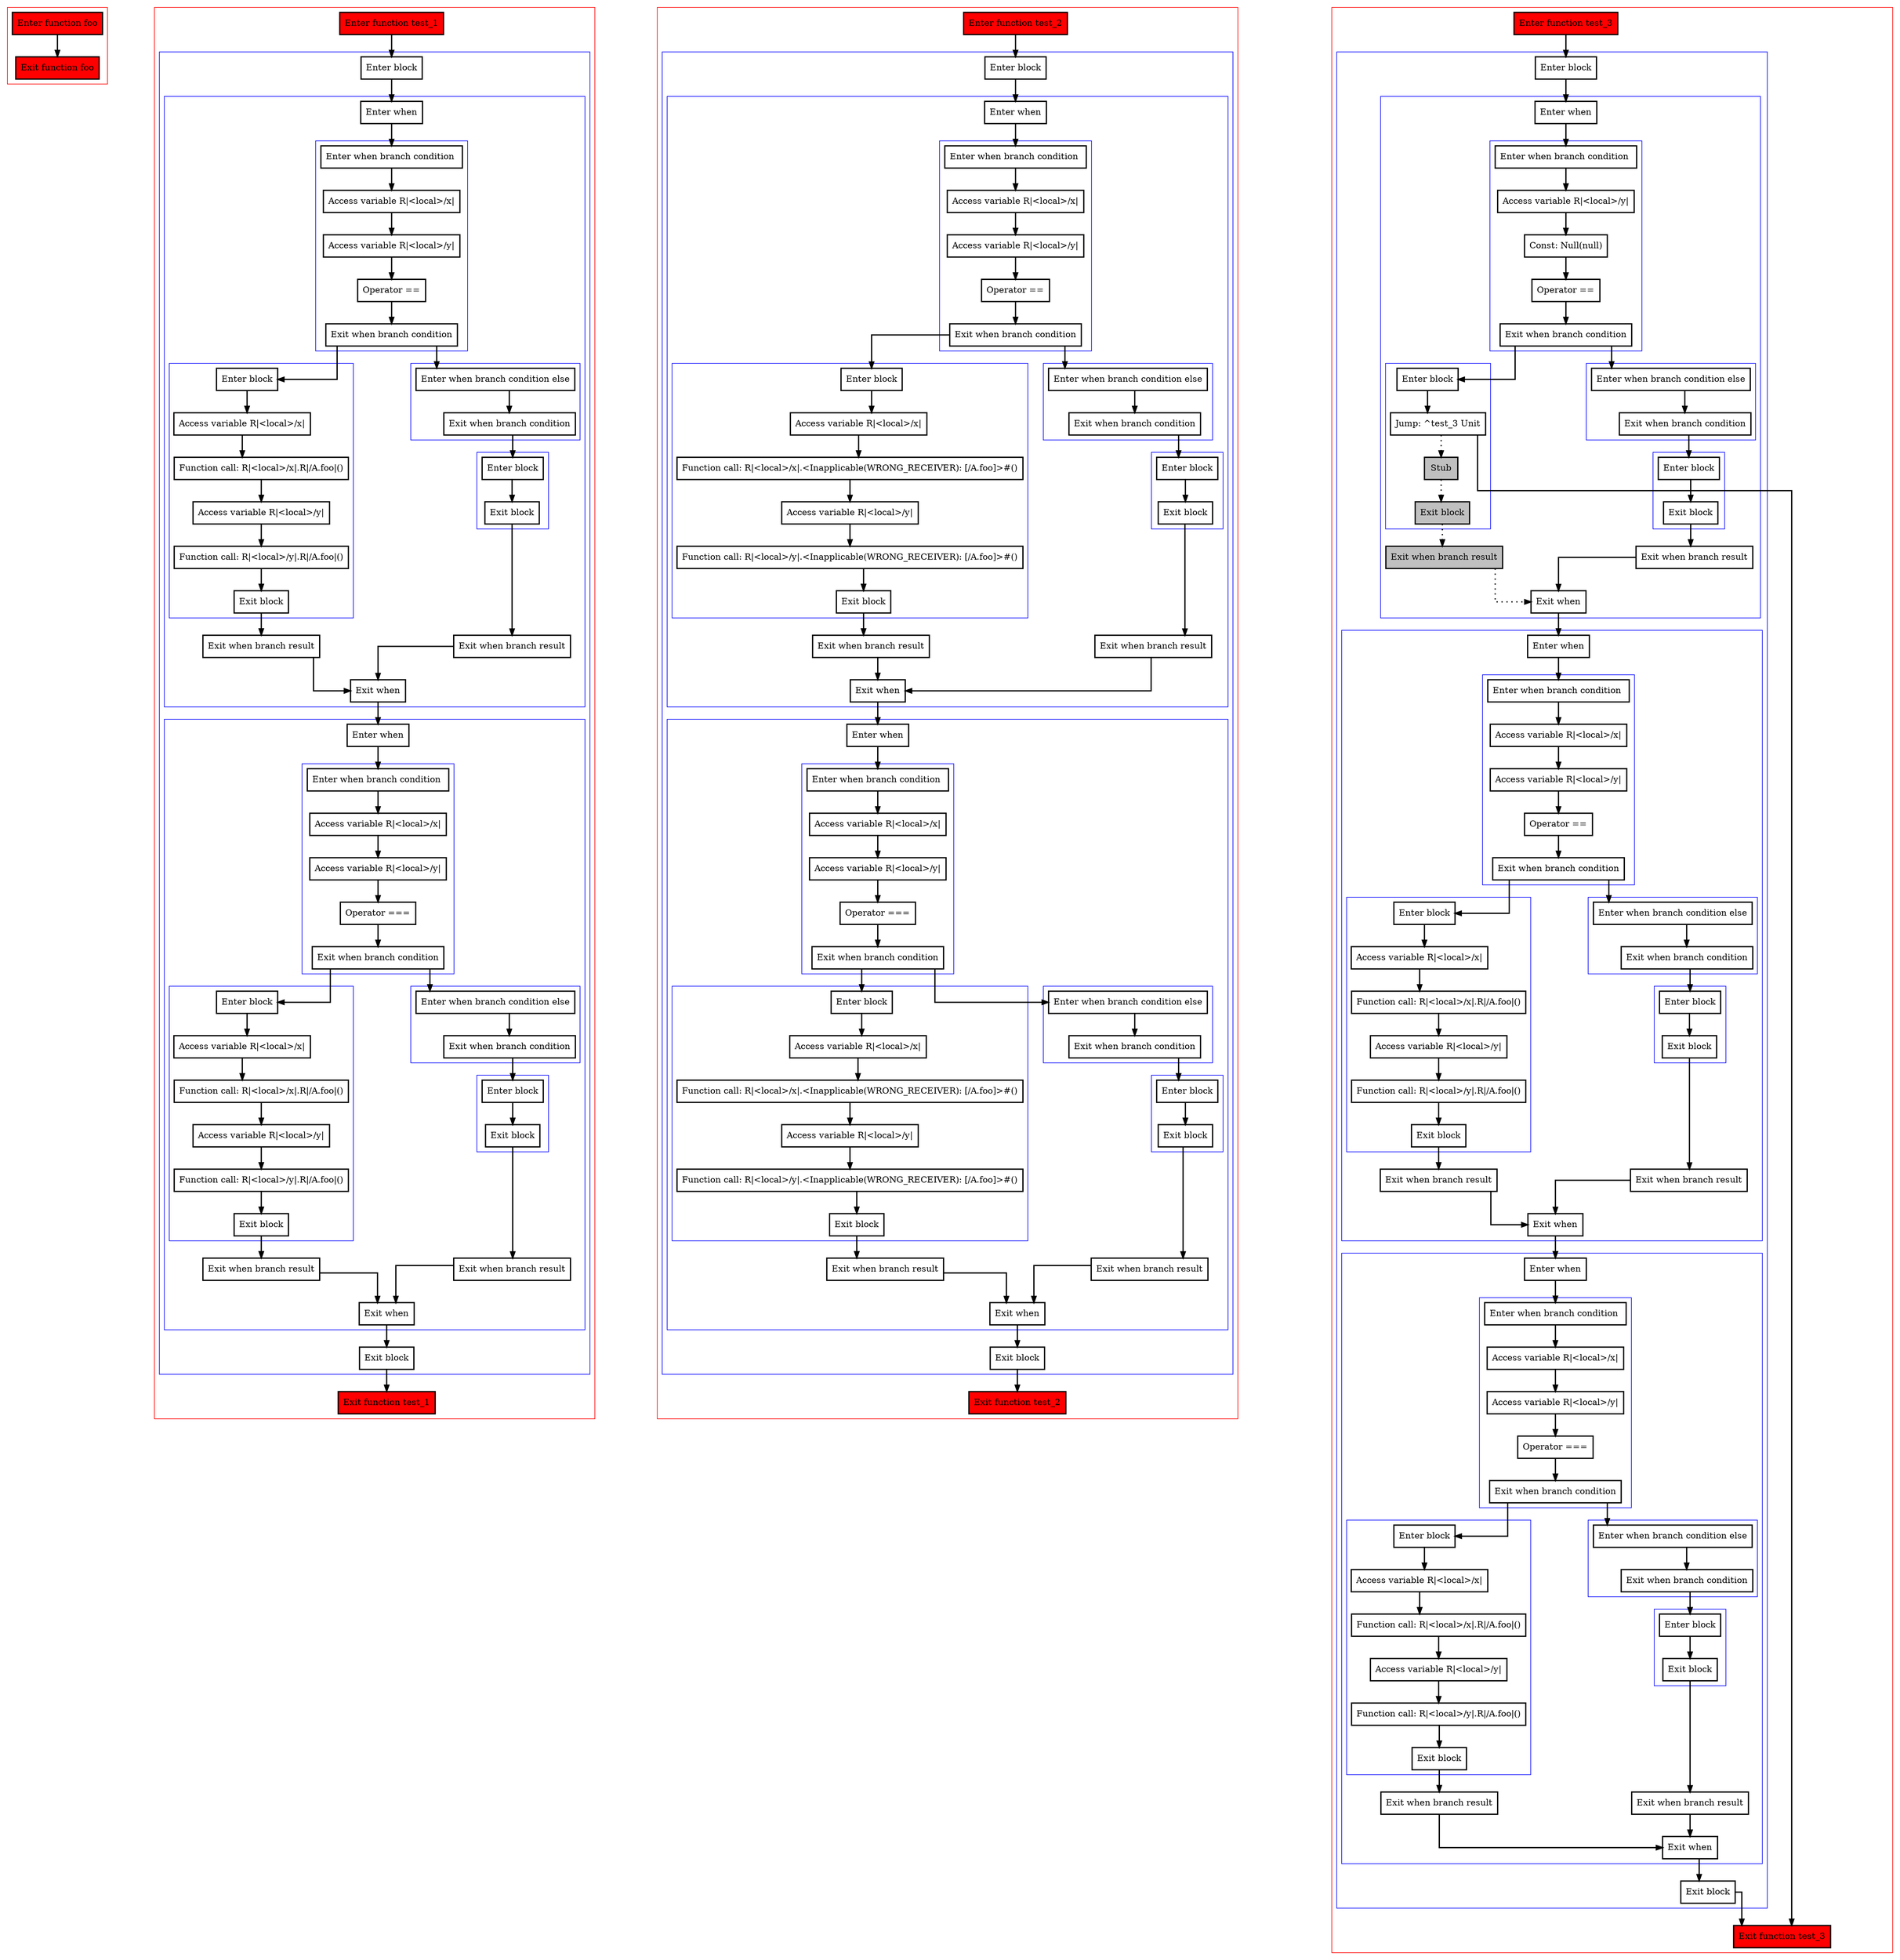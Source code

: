 digraph equalsAndIdentity_kt {
  graph [splines=ortho nodesep=3]
  node [shape=box penwidth=2]
  edge [penwidth=2]

  subgraph cluster_0 {
    color=red
    0 [label="Enter function foo" style="filled" fillcolor=red];
    1 [label="Exit function foo" style="filled" fillcolor=red];
  }

  0 -> {1};

  subgraph cluster_1 {
    color=red
    2 [label="Enter function test_1" style="filled" fillcolor=red];
    subgraph cluster_2 {
      color=blue
      3 [label="Enter block"];
      subgraph cluster_3 {
        color=blue
        4 [label="Enter when"];
        subgraph cluster_4 {
          color=blue
          5 [label="Enter when branch condition "];
          6 [label="Access variable R|<local>/x|"];
          7 [label="Access variable R|<local>/y|"];
          8 [label="Operator =="];
          9 [label="Exit when branch condition"];
        }
        subgraph cluster_5 {
          color=blue
          10 [label="Enter block"];
          11 [label="Access variable R|<local>/x|"];
          12 [label="Function call: R|<local>/x|.R|/A.foo|()"];
          13 [label="Access variable R|<local>/y|"];
          14 [label="Function call: R|<local>/y|.R|/A.foo|()"];
          15 [label="Exit block"];
        }
        16 [label="Exit when branch result"];
        subgraph cluster_6 {
          color=blue
          17 [label="Enter when branch condition else"];
          18 [label="Exit when branch condition"];
        }
        subgraph cluster_7 {
          color=blue
          19 [label="Enter block"];
          20 [label="Exit block"];
        }
        21 [label="Exit when branch result"];
        22 [label="Exit when"];
      }
      subgraph cluster_8 {
        color=blue
        23 [label="Enter when"];
        subgraph cluster_9 {
          color=blue
          24 [label="Enter when branch condition "];
          25 [label="Access variable R|<local>/x|"];
          26 [label="Access variable R|<local>/y|"];
          27 [label="Operator ==="];
          28 [label="Exit when branch condition"];
        }
        subgraph cluster_10 {
          color=blue
          29 [label="Enter block"];
          30 [label="Access variable R|<local>/x|"];
          31 [label="Function call: R|<local>/x|.R|/A.foo|()"];
          32 [label="Access variable R|<local>/y|"];
          33 [label="Function call: R|<local>/y|.R|/A.foo|()"];
          34 [label="Exit block"];
        }
        35 [label="Exit when branch result"];
        subgraph cluster_11 {
          color=blue
          36 [label="Enter when branch condition else"];
          37 [label="Exit when branch condition"];
        }
        subgraph cluster_12 {
          color=blue
          38 [label="Enter block"];
          39 [label="Exit block"];
        }
        40 [label="Exit when branch result"];
        41 [label="Exit when"];
      }
      42 [label="Exit block"];
    }
    43 [label="Exit function test_1" style="filled" fillcolor=red];
  }

  2 -> {3};
  3 -> {4};
  4 -> {5};
  5 -> {6};
  6 -> {7};
  7 -> {8};
  8 -> {9};
  9 -> {10 17};
  10 -> {11};
  11 -> {12};
  12 -> {13};
  13 -> {14};
  14 -> {15};
  15 -> {16};
  16 -> {22};
  17 -> {18};
  18 -> {19};
  19 -> {20};
  20 -> {21};
  21 -> {22};
  22 -> {23};
  23 -> {24};
  24 -> {25};
  25 -> {26};
  26 -> {27};
  27 -> {28};
  28 -> {29 36};
  29 -> {30};
  30 -> {31};
  31 -> {32};
  32 -> {33};
  33 -> {34};
  34 -> {35};
  35 -> {41};
  36 -> {37};
  37 -> {38};
  38 -> {39};
  39 -> {40};
  40 -> {41};
  41 -> {42};
  42 -> {43};

  subgraph cluster_13 {
    color=red
    44 [label="Enter function test_2" style="filled" fillcolor=red];
    subgraph cluster_14 {
      color=blue
      45 [label="Enter block"];
      subgraph cluster_15 {
        color=blue
        46 [label="Enter when"];
        subgraph cluster_16 {
          color=blue
          47 [label="Enter when branch condition "];
          48 [label="Access variable R|<local>/x|"];
          49 [label="Access variable R|<local>/y|"];
          50 [label="Operator =="];
          51 [label="Exit when branch condition"];
        }
        subgraph cluster_17 {
          color=blue
          52 [label="Enter block"];
          53 [label="Access variable R|<local>/x|"];
          54 [label="Function call: R|<local>/x|.<Inapplicable(WRONG_RECEIVER): [/A.foo]>#()"];
          55 [label="Access variable R|<local>/y|"];
          56 [label="Function call: R|<local>/y|.<Inapplicable(WRONG_RECEIVER): [/A.foo]>#()"];
          57 [label="Exit block"];
        }
        58 [label="Exit when branch result"];
        subgraph cluster_18 {
          color=blue
          59 [label="Enter when branch condition else"];
          60 [label="Exit when branch condition"];
        }
        subgraph cluster_19 {
          color=blue
          61 [label="Enter block"];
          62 [label="Exit block"];
        }
        63 [label="Exit when branch result"];
        64 [label="Exit when"];
      }
      subgraph cluster_20 {
        color=blue
        65 [label="Enter when"];
        subgraph cluster_21 {
          color=blue
          66 [label="Enter when branch condition "];
          67 [label="Access variable R|<local>/x|"];
          68 [label="Access variable R|<local>/y|"];
          69 [label="Operator ==="];
          70 [label="Exit when branch condition"];
        }
        subgraph cluster_22 {
          color=blue
          71 [label="Enter block"];
          72 [label="Access variable R|<local>/x|"];
          73 [label="Function call: R|<local>/x|.<Inapplicable(WRONG_RECEIVER): [/A.foo]>#()"];
          74 [label="Access variable R|<local>/y|"];
          75 [label="Function call: R|<local>/y|.<Inapplicable(WRONG_RECEIVER): [/A.foo]>#()"];
          76 [label="Exit block"];
        }
        77 [label="Exit when branch result"];
        subgraph cluster_23 {
          color=blue
          78 [label="Enter when branch condition else"];
          79 [label="Exit when branch condition"];
        }
        subgraph cluster_24 {
          color=blue
          80 [label="Enter block"];
          81 [label="Exit block"];
        }
        82 [label="Exit when branch result"];
        83 [label="Exit when"];
      }
      84 [label="Exit block"];
    }
    85 [label="Exit function test_2" style="filled" fillcolor=red];
  }

  44 -> {45};
  45 -> {46};
  46 -> {47};
  47 -> {48};
  48 -> {49};
  49 -> {50};
  50 -> {51};
  51 -> {52 59};
  52 -> {53};
  53 -> {54};
  54 -> {55};
  55 -> {56};
  56 -> {57};
  57 -> {58};
  58 -> {64};
  59 -> {60};
  60 -> {61};
  61 -> {62};
  62 -> {63};
  63 -> {64};
  64 -> {65};
  65 -> {66};
  66 -> {67};
  67 -> {68};
  68 -> {69};
  69 -> {70};
  70 -> {71 78};
  71 -> {72};
  72 -> {73};
  73 -> {74};
  74 -> {75};
  75 -> {76};
  76 -> {77};
  77 -> {83};
  78 -> {79};
  79 -> {80};
  80 -> {81};
  81 -> {82};
  82 -> {83};
  83 -> {84};
  84 -> {85};

  subgraph cluster_25 {
    color=red
    86 [label="Enter function test_3" style="filled" fillcolor=red];
    subgraph cluster_26 {
      color=blue
      87 [label="Enter block"];
      subgraph cluster_27 {
        color=blue
        88 [label="Enter when"];
        subgraph cluster_28 {
          color=blue
          89 [label="Enter when branch condition "];
          90 [label="Access variable R|<local>/y|"];
          91 [label="Const: Null(null)"];
          92 [label="Operator =="];
          93 [label="Exit when branch condition"];
        }
        subgraph cluster_29 {
          color=blue
          94 [label="Enter block"];
          95 [label="Jump: ^test_3 Unit"];
          96 [label="Stub" style="filled" fillcolor=gray];
          97 [label="Exit block" style="filled" fillcolor=gray];
        }
        98 [label="Exit when branch result" style="filled" fillcolor=gray];
        subgraph cluster_30 {
          color=blue
          99 [label="Enter when branch condition else"];
          100 [label="Exit when branch condition"];
        }
        subgraph cluster_31 {
          color=blue
          101 [label="Enter block"];
          102 [label="Exit block"];
        }
        103 [label="Exit when branch result"];
        104 [label="Exit when"];
      }
      subgraph cluster_32 {
        color=blue
        105 [label="Enter when"];
        subgraph cluster_33 {
          color=blue
          106 [label="Enter when branch condition "];
          107 [label="Access variable R|<local>/x|"];
          108 [label="Access variable R|<local>/y|"];
          109 [label="Operator =="];
          110 [label="Exit when branch condition"];
        }
        subgraph cluster_34 {
          color=blue
          111 [label="Enter block"];
          112 [label="Access variable R|<local>/x|"];
          113 [label="Function call: R|<local>/x|.R|/A.foo|()"];
          114 [label="Access variable R|<local>/y|"];
          115 [label="Function call: R|<local>/y|.R|/A.foo|()"];
          116 [label="Exit block"];
        }
        117 [label="Exit when branch result"];
        subgraph cluster_35 {
          color=blue
          118 [label="Enter when branch condition else"];
          119 [label="Exit when branch condition"];
        }
        subgraph cluster_36 {
          color=blue
          120 [label="Enter block"];
          121 [label="Exit block"];
        }
        122 [label="Exit when branch result"];
        123 [label="Exit when"];
      }
      subgraph cluster_37 {
        color=blue
        124 [label="Enter when"];
        subgraph cluster_38 {
          color=blue
          125 [label="Enter when branch condition "];
          126 [label="Access variable R|<local>/x|"];
          127 [label="Access variable R|<local>/y|"];
          128 [label="Operator ==="];
          129 [label="Exit when branch condition"];
        }
        subgraph cluster_39 {
          color=blue
          130 [label="Enter block"];
          131 [label="Access variable R|<local>/x|"];
          132 [label="Function call: R|<local>/x|.R|/A.foo|()"];
          133 [label="Access variable R|<local>/y|"];
          134 [label="Function call: R|<local>/y|.R|/A.foo|()"];
          135 [label="Exit block"];
        }
        136 [label="Exit when branch result"];
        subgraph cluster_40 {
          color=blue
          137 [label="Enter when branch condition else"];
          138 [label="Exit when branch condition"];
        }
        subgraph cluster_41 {
          color=blue
          139 [label="Enter block"];
          140 [label="Exit block"];
        }
        141 [label="Exit when branch result"];
        142 [label="Exit when"];
      }
      143 [label="Exit block"];
    }
    144 [label="Exit function test_3" style="filled" fillcolor=red];
  }

  86 -> {87};
  87 -> {88};
  88 -> {89};
  89 -> {90};
  90 -> {91};
  91 -> {92};
  92 -> {93};
  93 -> {94 99};
  94 -> {95};
  95 -> {144};
  95 -> {96} [style=dotted];
  96 -> {97} [style=dotted];
  97 -> {98} [style=dotted];
  98 -> {104} [style=dotted];
  99 -> {100};
  100 -> {101};
  101 -> {102};
  102 -> {103};
  103 -> {104};
  104 -> {105};
  105 -> {106};
  106 -> {107};
  107 -> {108};
  108 -> {109};
  109 -> {110};
  110 -> {111 118};
  111 -> {112};
  112 -> {113};
  113 -> {114};
  114 -> {115};
  115 -> {116};
  116 -> {117};
  117 -> {123};
  118 -> {119};
  119 -> {120};
  120 -> {121};
  121 -> {122};
  122 -> {123};
  123 -> {124};
  124 -> {125};
  125 -> {126};
  126 -> {127};
  127 -> {128};
  128 -> {129};
  129 -> {130 137};
  130 -> {131};
  131 -> {132};
  132 -> {133};
  133 -> {134};
  134 -> {135};
  135 -> {136};
  136 -> {142};
  137 -> {138};
  138 -> {139};
  139 -> {140};
  140 -> {141};
  141 -> {142};
  142 -> {143};
  143 -> {144};

}
